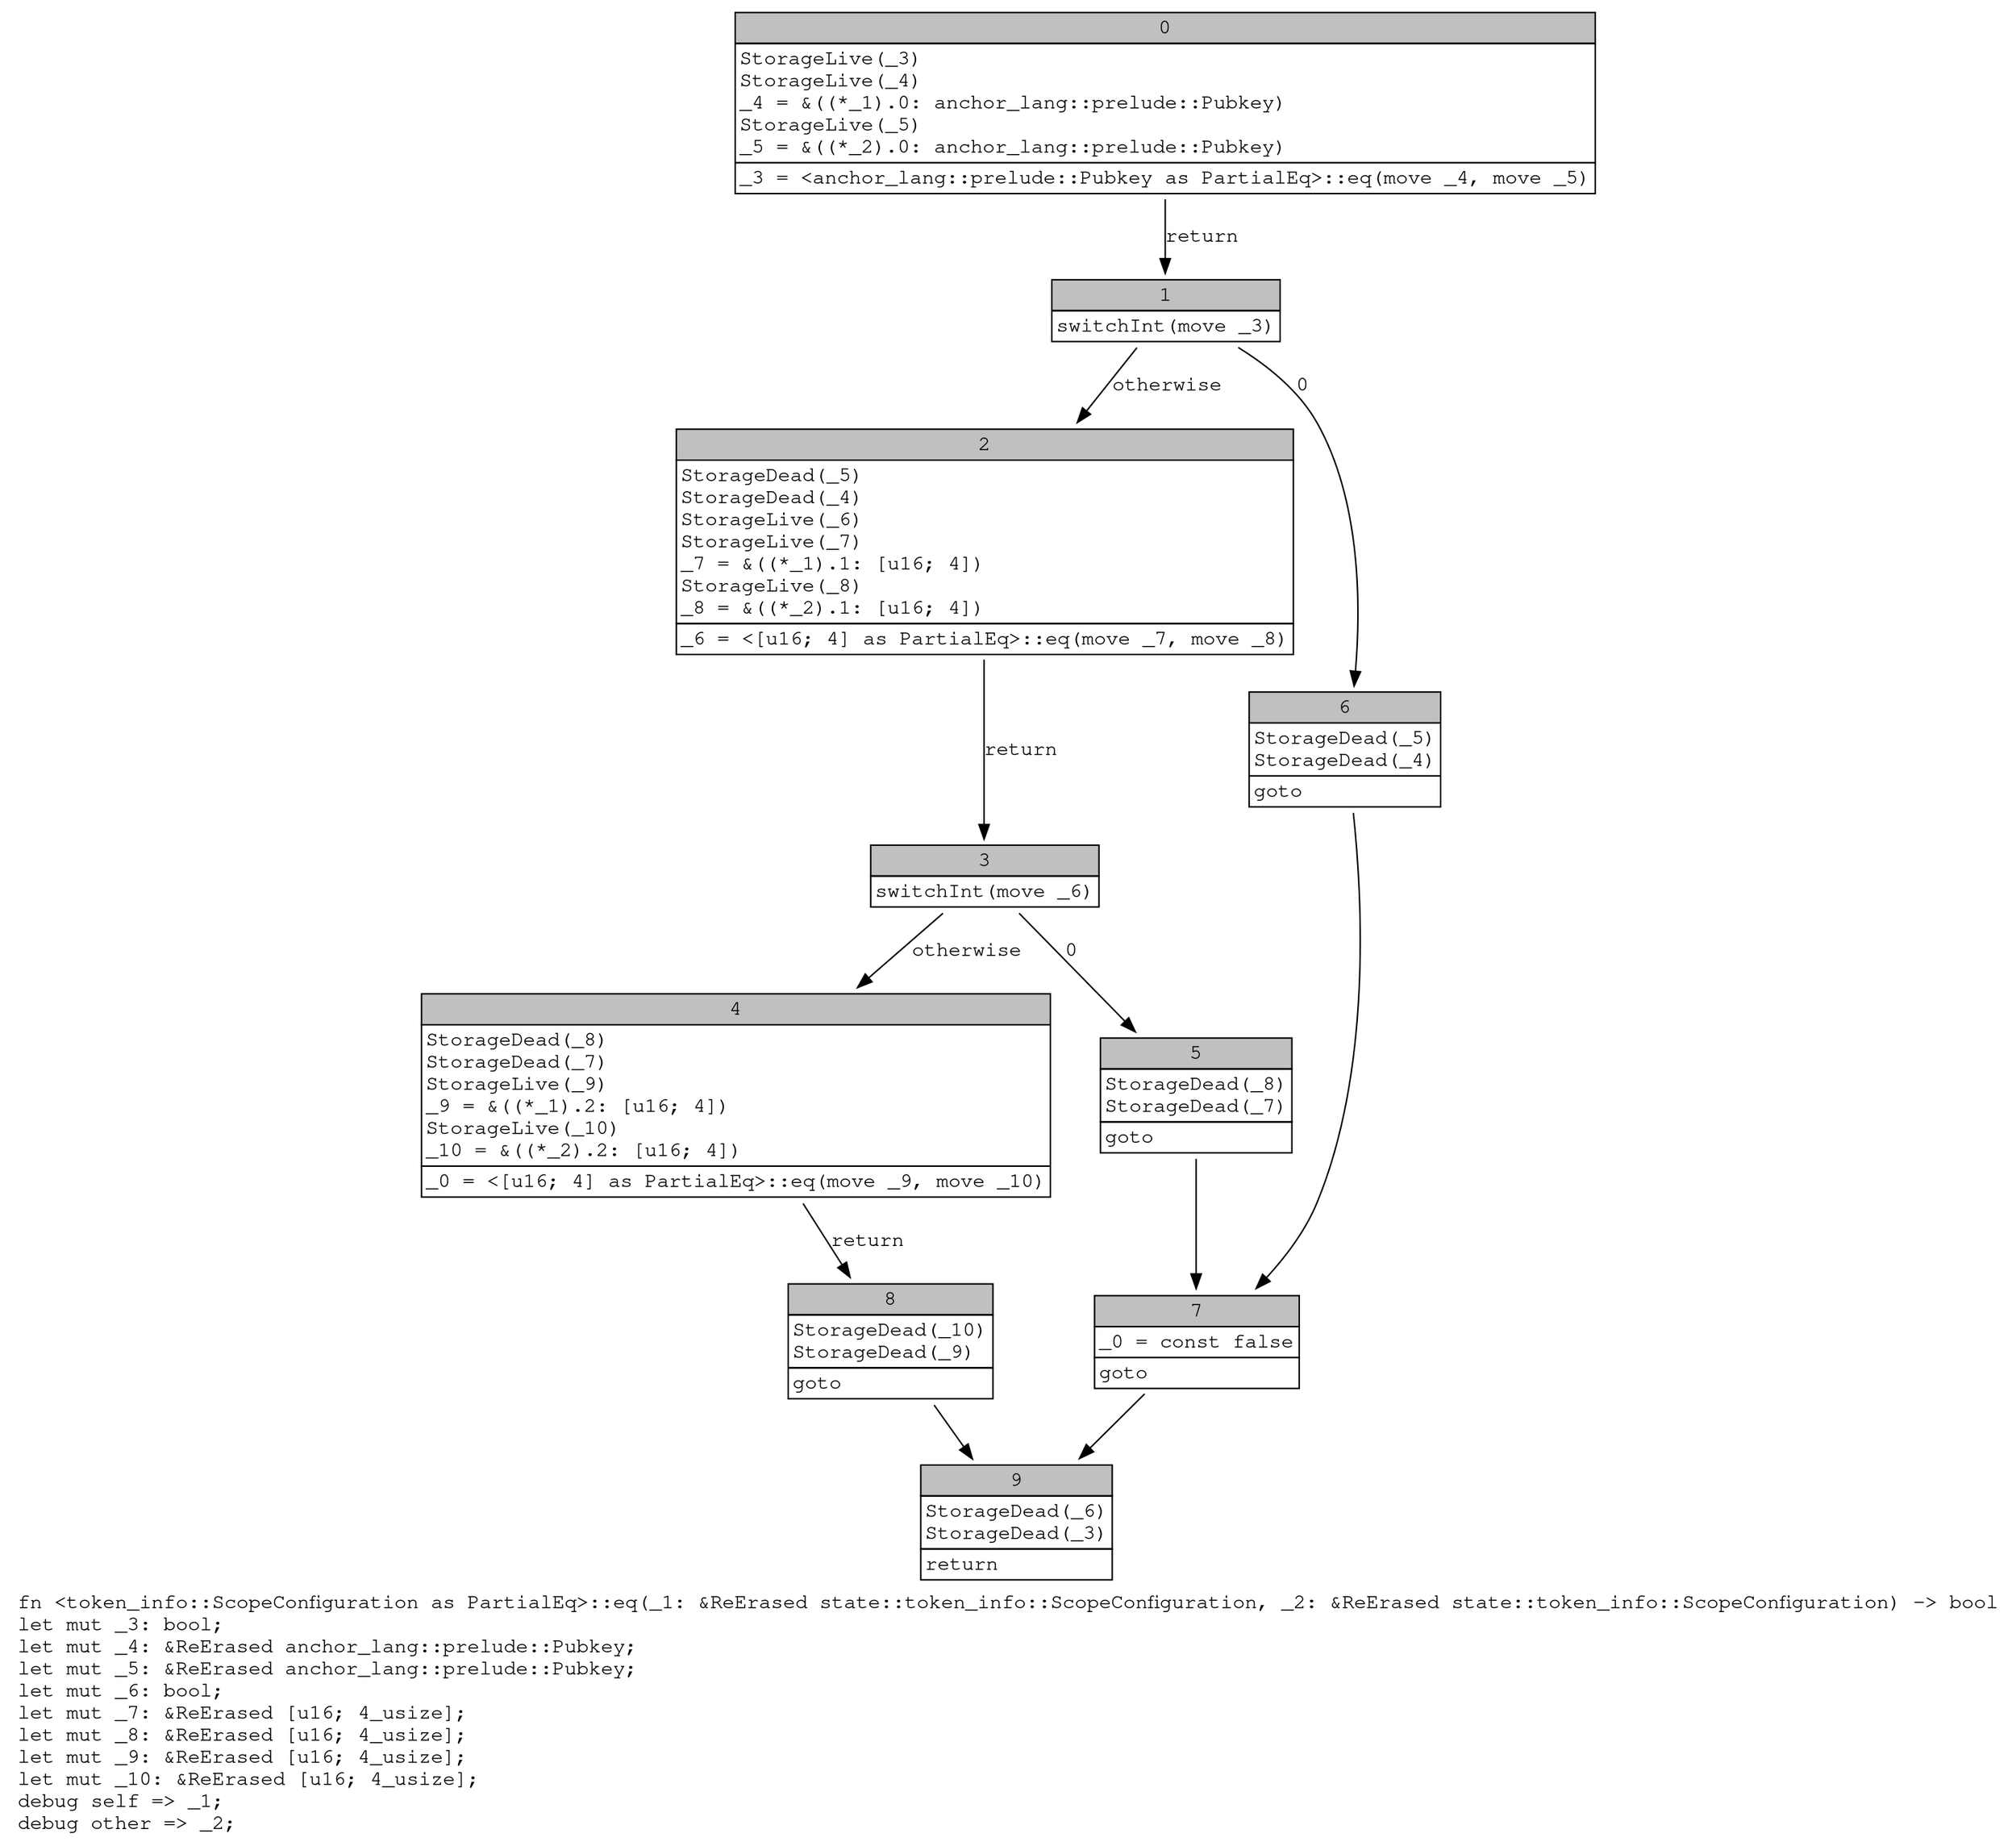 digraph Mir_0_10445 {
    graph [fontname="Courier, monospace"];
    node [fontname="Courier, monospace"];
    edge [fontname="Courier, monospace"];
    label=<fn &lt;token_info::ScopeConfiguration as PartialEq&gt;::eq(_1: &amp;ReErased state::token_info::ScopeConfiguration, _2: &amp;ReErased state::token_info::ScopeConfiguration) -&gt; bool<br align="left"/>let mut _3: bool;<br align="left"/>let mut _4: &amp;ReErased anchor_lang::prelude::Pubkey;<br align="left"/>let mut _5: &amp;ReErased anchor_lang::prelude::Pubkey;<br align="left"/>let mut _6: bool;<br align="left"/>let mut _7: &amp;ReErased [u16; 4_usize];<br align="left"/>let mut _8: &amp;ReErased [u16; 4_usize];<br align="left"/>let mut _9: &amp;ReErased [u16; 4_usize];<br align="left"/>let mut _10: &amp;ReErased [u16; 4_usize];<br align="left"/>debug self =&gt; _1;<br align="left"/>debug other =&gt; _2;<br align="left"/>>;
    bb0__0_10445 [shape="none", label=<<table border="0" cellborder="1" cellspacing="0"><tr><td bgcolor="gray" align="center" colspan="1">0</td></tr><tr><td align="left" balign="left">StorageLive(_3)<br/>StorageLive(_4)<br/>_4 = &amp;((*_1).0: anchor_lang::prelude::Pubkey)<br/>StorageLive(_5)<br/>_5 = &amp;((*_2).0: anchor_lang::prelude::Pubkey)<br/></td></tr><tr><td align="left">_3 = &lt;anchor_lang::prelude::Pubkey as PartialEq&gt;::eq(move _4, move _5)</td></tr></table>>];
    bb1__0_10445 [shape="none", label=<<table border="0" cellborder="1" cellspacing="0"><tr><td bgcolor="gray" align="center" colspan="1">1</td></tr><tr><td align="left">switchInt(move _3)</td></tr></table>>];
    bb2__0_10445 [shape="none", label=<<table border="0" cellborder="1" cellspacing="0"><tr><td bgcolor="gray" align="center" colspan="1">2</td></tr><tr><td align="left" balign="left">StorageDead(_5)<br/>StorageDead(_4)<br/>StorageLive(_6)<br/>StorageLive(_7)<br/>_7 = &amp;((*_1).1: [u16; 4])<br/>StorageLive(_8)<br/>_8 = &amp;((*_2).1: [u16; 4])<br/></td></tr><tr><td align="left">_6 = &lt;[u16; 4] as PartialEq&gt;::eq(move _7, move _8)</td></tr></table>>];
    bb3__0_10445 [shape="none", label=<<table border="0" cellborder="1" cellspacing="0"><tr><td bgcolor="gray" align="center" colspan="1">3</td></tr><tr><td align="left">switchInt(move _6)</td></tr></table>>];
    bb4__0_10445 [shape="none", label=<<table border="0" cellborder="1" cellspacing="0"><tr><td bgcolor="gray" align="center" colspan="1">4</td></tr><tr><td align="left" balign="left">StorageDead(_8)<br/>StorageDead(_7)<br/>StorageLive(_9)<br/>_9 = &amp;((*_1).2: [u16; 4])<br/>StorageLive(_10)<br/>_10 = &amp;((*_2).2: [u16; 4])<br/></td></tr><tr><td align="left">_0 = &lt;[u16; 4] as PartialEq&gt;::eq(move _9, move _10)</td></tr></table>>];
    bb5__0_10445 [shape="none", label=<<table border="0" cellborder="1" cellspacing="0"><tr><td bgcolor="gray" align="center" colspan="1">5</td></tr><tr><td align="left" balign="left">StorageDead(_8)<br/>StorageDead(_7)<br/></td></tr><tr><td align="left">goto</td></tr></table>>];
    bb6__0_10445 [shape="none", label=<<table border="0" cellborder="1" cellspacing="0"><tr><td bgcolor="gray" align="center" colspan="1">6</td></tr><tr><td align="left" balign="left">StorageDead(_5)<br/>StorageDead(_4)<br/></td></tr><tr><td align="left">goto</td></tr></table>>];
    bb7__0_10445 [shape="none", label=<<table border="0" cellborder="1" cellspacing="0"><tr><td bgcolor="gray" align="center" colspan="1">7</td></tr><tr><td align="left" balign="left">_0 = const false<br/></td></tr><tr><td align="left">goto</td></tr></table>>];
    bb8__0_10445 [shape="none", label=<<table border="0" cellborder="1" cellspacing="0"><tr><td bgcolor="gray" align="center" colspan="1">8</td></tr><tr><td align="left" balign="left">StorageDead(_10)<br/>StorageDead(_9)<br/></td></tr><tr><td align="left">goto</td></tr></table>>];
    bb9__0_10445 [shape="none", label=<<table border="0" cellborder="1" cellspacing="0"><tr><td bgcolor="gray" align="center" colspan="1">9</td></tr><tr><td align="left" balign="left">StorageDead(_6)<br/>StorageDead(_3)<br/></td></tr><tr><td align="left">return</td></tr></table>>];
    bb0__0_10445 -> bb1__0_10445 [label="return"];
    bb1__0_10445 -> bb6__0_10445 [label="0"];
    bb1__0_10445 -> bb2__0_10445 [label="otherwise"];
    bb2__0_10445 -> bb3__0_10445 [label="return"];
    bb3__0_10445 -> bb5__0_10445 [label="0"];
    bb3__0_10445 -> bb4__0_10445 [label="otherwise"];
    bb4__0_10445 -> bb8__0_10445 [label="return"];
    bb5__0_10445 -> bb7__0_10445 [label=""];
    bb6__0_10445 -> bb7__0_10445 [label=""];
    bb7__0_10445 -> bb9__0_10445 [label=""];
    bb8__0_10445 -> bb9__0_10445 [label=""];
}
